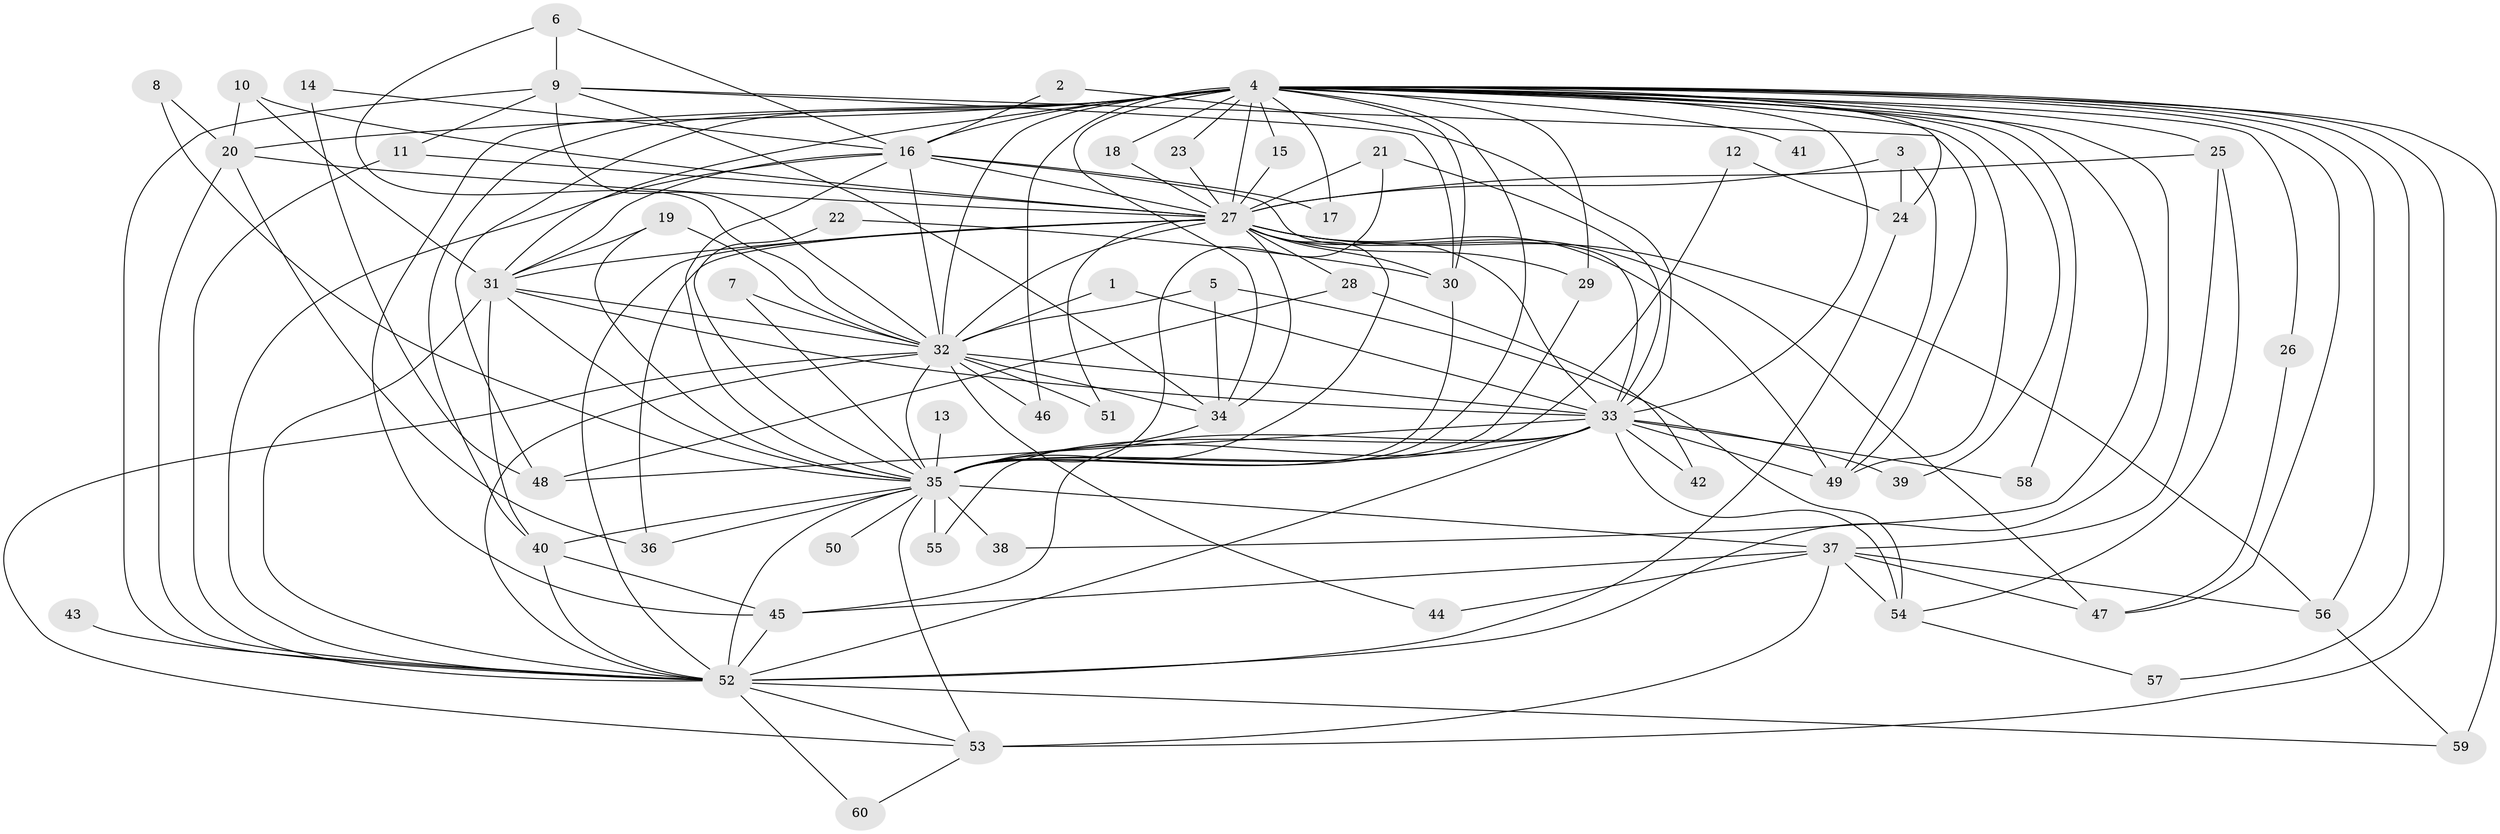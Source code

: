 // original degree distribution, {15: 0.016666666666666666, 41: 0.008333333333333333, 18: 0.008333333333333333, 22: 0.008333333333333333, 24: 0.008333333333333333, 30: 0.008333333333333333, 26: 0.008333333333333333, 14: 0.008333333333333333, 23: 0.008333333333333333, 2: 0.575, 3: 0.15833333333333333, 4: 0.075, 6: 0.05, 5: 0.058333333333333334}
// Generated by graph-tools (version 1.1) at 2025/25/03/09/25 03:25:49]
// undirected, 60 vertices, 157 edges
graph export_dot {
graph [start="1"]
  node [color=gray90,style=filled];
  1;
  2;
  3;
  4;
  5;
  6;
  7;
  8;
  9;
  10;
  11;
  12;
  13;
  14;
  15;
  16;
  17;
  18;
  19;
  20;
  21;
  22;
  23;
  24;
  25;
  26;
  27;
  28;
  29;
  30;
  31;
  32;
  33;
  34;
  35;
  36;
  37;
  38;
  39;
  40;
  41;
  42;
  43;
  44;
  45;
  46;
  47;
  48;
  49;
  50;
  51;
  52;
  53;
  54;
  55;
  56;
  57;
  58;
  59;
  60;
  1 -- 32 [weight=1.0];
  1 -- 33 [weight=1.0];
  2 -- 16 [weight=1.0];
  2 -- 33 [weight=1.0];
  3 -- 24 [weight=1.0];
  3 -- 27 [weight=1.0];
  3 -- 49 [weight=1.0];
  4 -- 15 [weight=1.0];
  4 -- 16 [weight=3.0];
  4 -- 17 [weight=1.0];
  4 -- 18 [weight=1.0];
  4 -- 20 [weight=1.0];
  4 -- 23 [weight=2.0];
  4 -- 24 [weight=1.0];
  4 -- 25 [weight=1.0];
  4 -- 26 [weight=1.0];
  4 -- 27 [weight=4.0];
  4 -- 29 [weight=1.0];
  4 -- 30 [weight=1.0];
  4 -- 31 [weight=3.0];
  4 -- 32 [weight=4.0];
  4 -- 33 [weight=2.0];
  4 -- 34 [weight=1.0];
  4 -- 35 [weight=3.0];
  4 -- 38 [weight=1.0];
  4 -- 39 [weight=1.0];
  4 -- 40 [weight=2.0];
  4 -- 41 [weight=1.0];
  4 -- 45 [weight=1.0];
  4 -- 46 [weight=2.0];
  4 -- 47 [weight=2.0];
  4 -- 48 [weight=2.0];
  4 -- 49 [weight=1.0];
  4 -- 52 [weight=3.0];
  4 -- 53 [weight=1.0];
  4 -- 56 [weight=1.0];
  4 -- 57 [weight=1.0];
  4 -- 58 [weight=1.0];
  4 -- 59 [weight=1.0];
  5 -- 32 [weight=1.0];
  5 -- 34 [weight=1.0];
  5 -- 54 [weight=1.0];
  6 -- 9 [weight=1.0];
  6 -- 16 [weight=1.0];
  6 -- 32 [weight=1.0];
  7 -- 32 [weight=1.0];
  7 -- 35 [weight=1.0];
  8 -- 20 [weight=1.0];
  8 -- 35 [weight=1.0];
  9 -- 11 [weight=1.0];
  9 -- 30 [weight=1.0];
  9 -- 32 [weight=1.0];
  9 -- 34 [weight=1.0];
  9 -- 49 [weight=1.0];
  9 -- 52 [weight=1.0];
  10 -- 20 [weight=1.0];
  10 -- 27 [weight=1.0];
  10 -- 31 [weight=1.0];
  11 -- 27 [weight=1.0];
  11 -- 52 [weight=1.0];
  12 -- 24 [weight=1.0];
  12 -- 35 [weight=1.0];
  13 -- 35 [weight=1.0];
  14 -- 16 [weight=1.0];
  14 -- 48 [weight=1.0];
  15 -- 27 [weight=1.0];
  16 -- 17 [weight=1.0];
  16 -- 27 [weight=3.0];
  16 -- 31 [weight=1.0];
  16 -- 32 [weight=1.0];
  16 -- 33 [weight=1.0];
  16 -- 35 [weight=1.0];
  16 -- 52 [weight=1.0];
  18 -- 27 [weight=1.0];
  19 -- 31 [weight=1.0];
  19 -- 32 [weight=1.0];
  19 -- 35 [weight=1.0];
  20 -- 27 [weight=1.0];
  20 -- 36 [weight=1.0];
  20 -- 52 [weight=1.0];
  21 -- 27 [weight=1.0];
  21 -- 33 [weight=2.0];
  21 -- 35 [weight=1.0];
  22 -- 30 [weight=1.0];
  22 -- 35 [weight=1.0];
  23 -- 27 [weight=1.0];
  24 -- 52 [weight=1.0];
  25 -- 27 [weight=1.0];
  25 -- 37 [weight=1.0];
  25 -- 54 [weight=1.0];
  26 -- 47 [weight=1.0];
  27 -- 28 [weight=3.0];
  27 -- 29 [weight=1.0];
  27 -- 30 [weight=1.0];
  27 -- 31 [weight=2.0];
  27 -- 32 [weight=3.0];
  27 -- 33 [weight=2.0];
  27 -- 34 [weight=1.0];
  27 -- 35 [weight=2.0];
  27 -- 36 [weight=1.0];
  27 -- 47 [weight=2.0];
  27 -- 49 [weight=1.0];
  27 -- 51 [weight=1.0];
  27 -- 52 [weight=2.0];
  27 -- 56 [weight=3.0];
  28 -- 42 [weight=1.0];
  28 -- 48 [weight=1.0];
  29 -- 35 [weight=1.0];
  30 -- 35 [weight=1.0];
  31 -- 32 [weight=2.0];
  31 -- 33 [weight=1.0];
  31 -- 35 [weight=1.0];
  31 -- 40 [weight=1.0];
  31 -- 52 [weight=1.0];
  32 -- 33 [weight=3.0];
  32 -- 34 [weight=1.0];
  32 -- 35 [weight=1.0];
  32 -- 44 [weight=1.0];
  32 -- 46 [weight=1.0];
  32 -- 51 [weight=1.0];
  32 -- 52 [weight=1.0];
  32 -- 53 [weight=1.0];
  33 -- 35 [weight=1.0];
  33 -- 39 [weight=1.0];
  33 -- 42 [weight=1.0];
  33 -- 45 [weight=1.0];
  33 -- 48 [weight=1.0];
  33 -- 49 [weight=1.0];
  33 -- 52 [weight=2.0];
  33 -- 54 [weight=2.0];
  33 -- 55 [weight=1.0];
  33 -- 58 [weight=1.0];
  34 -- 35 [weight=1.0];
  35 -- 36 [weight=2.0];
  35 -- 37 [weight=1.0];
  35 -- 38 [weight=1.0];
  35 -- 40 [weight=1.0];
  35 -- 50 [weight=1.0];
  35 -- 52 [weight=1.0];
  35 -- 53 [weight=1.0];
  35 -- 55 [weight=1.0];
  37 -- 44 [weight=1.0];
  37 -- 45 [weight=1.0];
  37 -- 47 [weight=1.0];
  37 -- 53 [weight=1.0];
  37 -- 54 [weight=1.0];
  37 -- 56 [weight=1.0];
  40 -- 45 [weight=1.0];
  40 -- 52 [weight=1.0];
  43 -- 52 [weight=1.0];
  45 -- 52 [weight=1.0];
  52 -- 53 [weight=1.0];
  52 -- 59 [weight=1.0];
  52 -- 60 [weight=1.0];
  53 -- 60 [weight=1.0];
  54 -- 57 [weight=1.0];
  56 -- 59 [weight=1.0];
}

